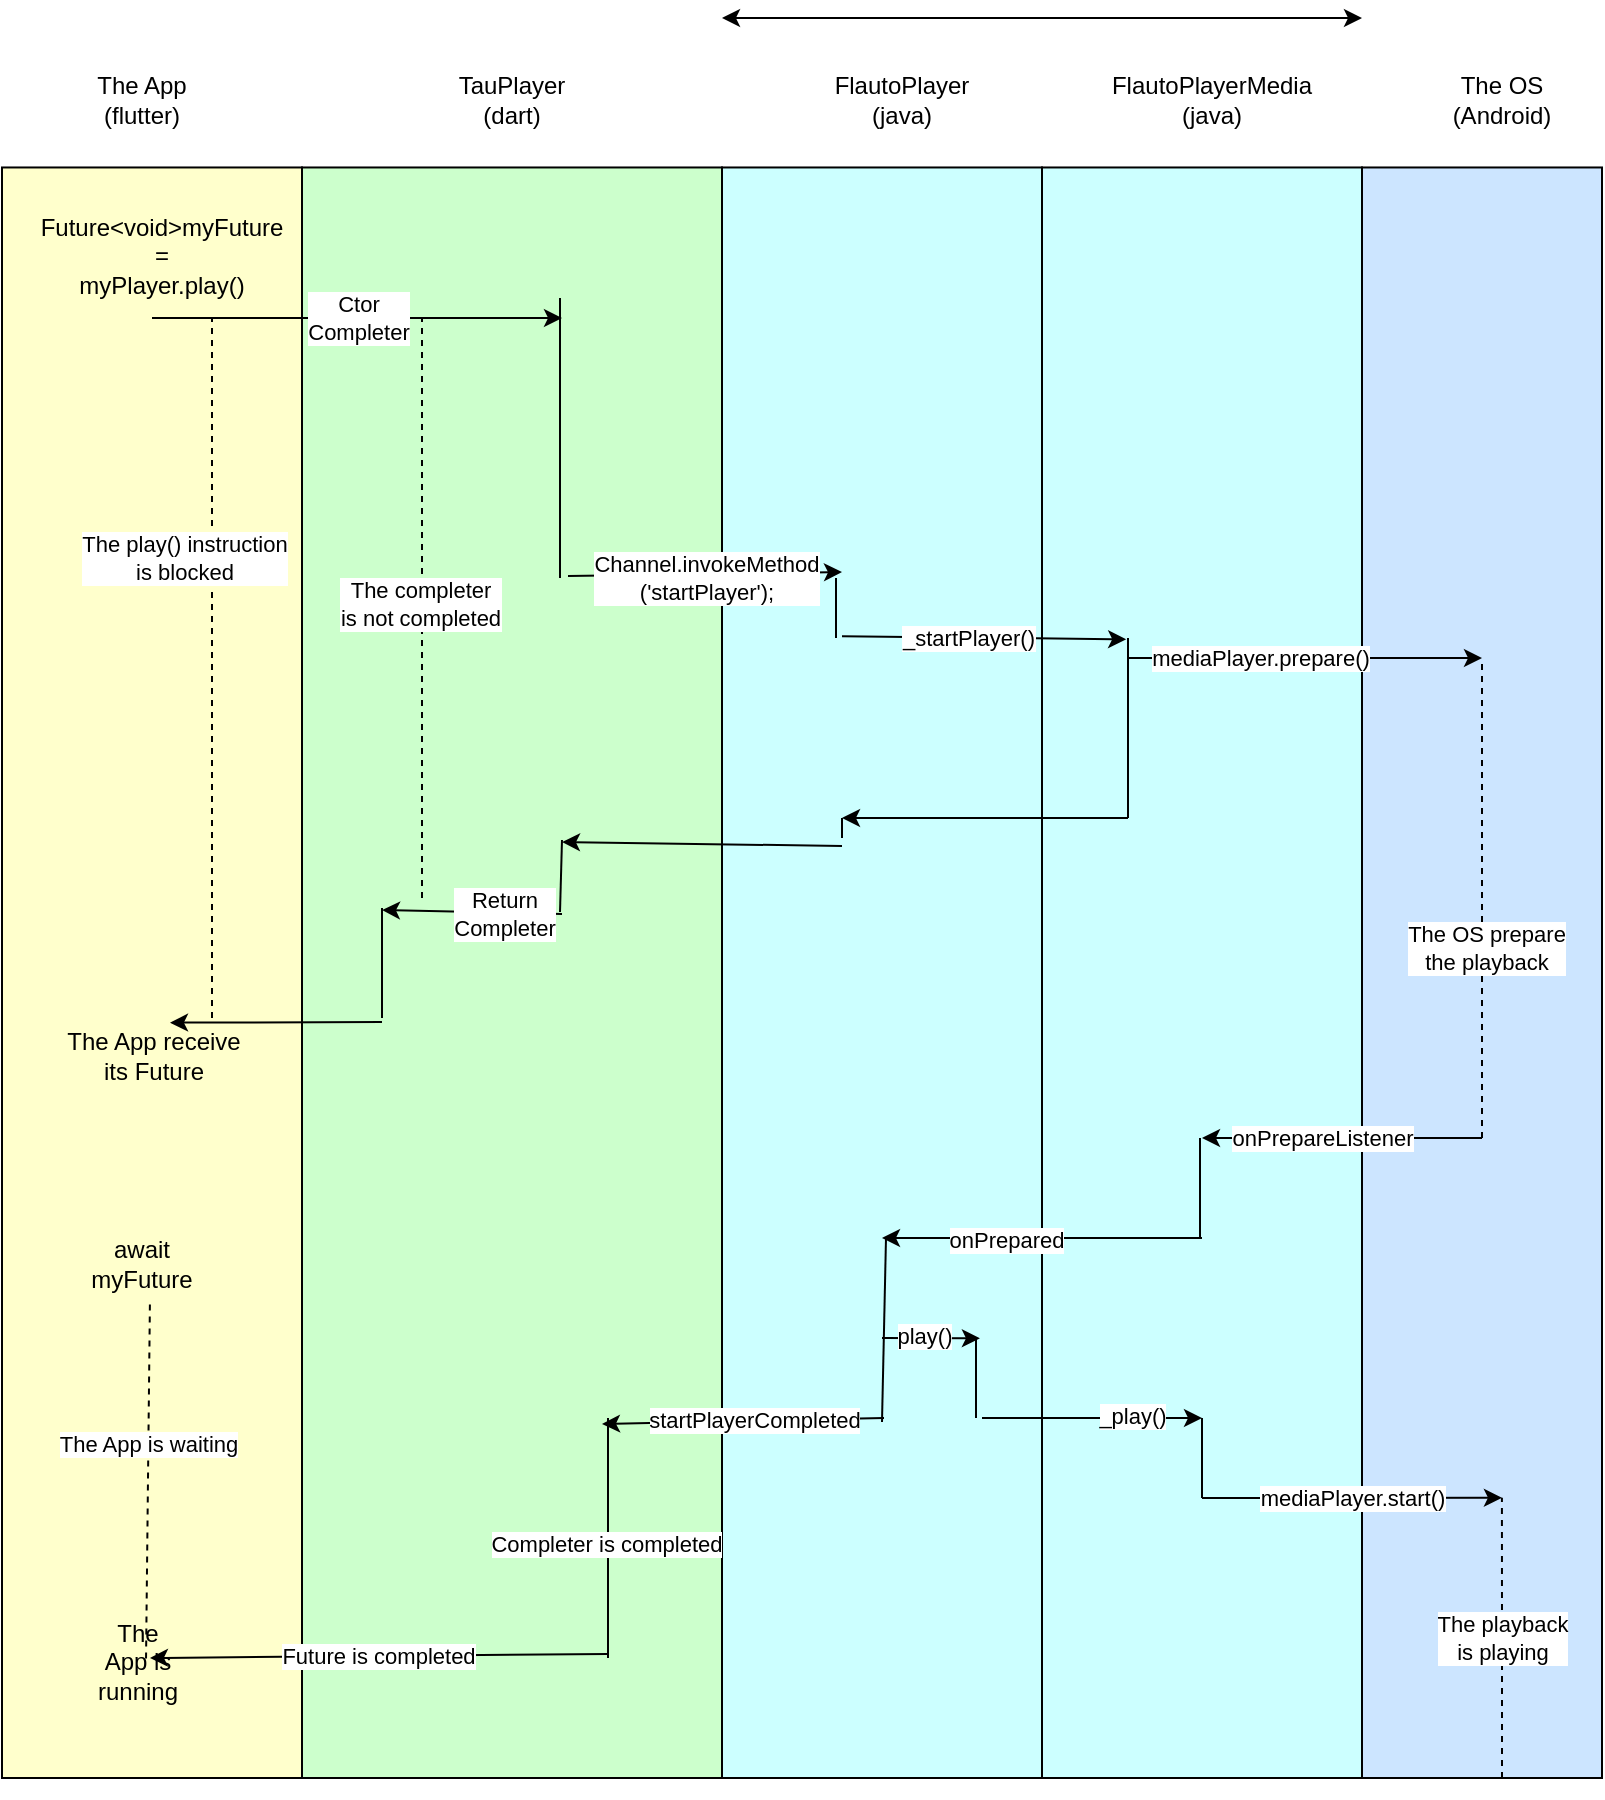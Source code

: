 <mxfile version="15.5.0" type="device"><diagram id="OBAHI4kOcM34vFx0v4EC" name="Page-1"><mxGraphModel dx="1865" dy="2022" grid="1" gridSize="10" guides="1" tooltips="1" connect="1" arrows="1" fold="1" page="1" pageScale="1" pageWidth="850" pageHeight="1100" math="0" shadow="0"><root><mxCell id="0"/><mxCell id="1" parent="0"/><mxCell id="2mOVr2MGVEIUar54A-Fp-11" value="" style="endArrow=classic;startArrow=classic;html=1;" parent="1" edge="1"><mxGeometry width="50" height="50" relative="1" as="geometry"><mxPoint x="400" y="-1060" as="sourcePoint"/><mxPoint x="720" y="-1060" as="targetPoint"/></mxGeometry></mxCell><mxCell id="2mOVr2MGVEIUar54A-Fp-28" value="" style="group" parent="1" vertex="1" connectable="0"><mxGeometry x="40" y="-1030" width="800" height="860" as="geometry"/></mxCell><mxCell id="2mOVr2MGVEIUar54A-Fp-24" value="" style="group" parent="2mOVr2MGVEIUar54A-Fp-28" vertex="1" connectable="0"><mxGeometry x="680" width="120" height="850" as="geometry"/></mxCell><mxCell id="2mOVr2MGVEIUar54A-Fp-7" value="" style="rounded=0;whiteSpace=wrap;html=1;fillColor=#CCE5FF;" parent="2mOVr2MGVEIUar54A-Fp-24" vertex="1"><mxGeometry y="44.737" width="120" height="805.263" as="geometry"/></mxCell><mxCell id="2mOVr2MGVEIUar54A-Fp-16" value="The OS&lt;br&gt;(Android)" style="text;html=1;strokeColor=none;fillColor=none;align=center;verticalAlign=middle;whiteSpace=wrap;rounded=0;" parent="2mOVr2MGVEIUar54A-Fp-24" vertex="1"><mxGeometry x="40" width="60" height="22.368" as="geometry"/></mxCell><mxCell id="2mOVr2MGVEIUar54A-Fp-20" value="" style="group" parent="2mOVr2MGVEIUar54A-Fp-28" vertex="1" connectable="0"><mxGeometry width="150" height="850" as="geometry"/></mxCell><mxCell id="2mOVr2MGVEIUar54A-Fp-2" value="" style="rounded=0;whiteSpace=wrap;html=1;fillColor=#FFFFCC;" parent="2mOVr2MGVEIUar54A-Fp-20" vertex="1"><mxGeometry y="44.737" width="150" height="805.263" as="geometry"/></mxCell><mxCell id="2mOVr2MGVEIUar54A-Fp-8" value="The App&lt;br&gt;(flutter)" style="text;html=1;strokeColor=none;fillColor=none;align=center;verticalAlign=middle;whiteSpace=wrap;rounded=0;" parent="2mOVr2MGVEIUar54A-Fp-20" vertex="1"><mxGeometry x="40" width="60" height="22.368" as="geometry"/></mxCell><mxCell id="2mOVr2MGVEIUar54A-Fp-17" value="Future&amp;lt;void&amp;gt;myFuture =&lt;br&gt;myPlayer.play()" style="text;html=1;strokeColor=none;fillColor=none;align=center;verticalAlign=middle;whiteSpace=wrap;rounded=0;" parent="2mOVr2MGVEIUar54A-Fp-20" vertex="1"><mxGeometry x="30" y="78.289" width="100" height="22.368" as="geometry"/></mxCell><mxCell id="2mOVr2MGVEIUar54A-Fp-35" value="The App receive its Future" style="text;html=1;strokeColor=none;fillColor=none;align=center;verticalAlign=middle;whiteSpace=wrap;rounded=0;" parent="2mOVr2MGVEIUar54A-Fp-20" vertex="1"><mxGeometry x="31" y="478.004" width="90" height="22.368" as="geometry"/></mxCell><mxCell id="2mOVr2MGVEIUar54A-Fp-71" value="await myFuture" style="text;html=1;strokeColor=none;fillColor=none;align=center;verticalAlign=middle;whiteSpace=wrap;rounded=0;" parent="2mOVr2MGVEIUar54A-Fp-20" vertex="1"><mxGeometry x="50" y="581.579" width="40" height="22.368" as="geometry"/></mxCell><mxCell id="2mOVr2MGVEIUar54A-Fp-75" value="" style="endArrow=none;dashed=1;html=1;exitX=0.493;exitY=0.706;exitDx=0;exitDy=0;exitPerimeter=0;" parent="2mOVr2MGVEIUar54A-Fp-20" source="2mOVr2MGVEIUar54A-Fp-2" edge="1"><mxGeometry width="50" height="50" relative="1" as="geometry"><mxPoint x="260" y="492.105" as="sourcePoint"/><mxPoint x="72" y="792" as="targetPoint"/></mxGeometry></mxCell><mxCell id="2mOVr2MGVEIUar54A-Fp-101" value="The App is waiting" style="edgeLabel;html=1;align=center;verticalAlign=middle;resizable=0;points=[];" parent="2mOVr2MGVEIUar54A-Fp-75" vertex="1" connectable="0"><mxGeometry x="-0.221" relative="1" as="geometry"><mxPoint as="offset"/></mxGeometry></mxCell><mxCell id="2mOVr2MGVEIUar54A-Fp-21" value="" style="group" parent="2mOVr2MGVEIUar54A-Fp-28" vertex="1" connectable="0"><mxGeometry x="150" width="210" height="850" as="geometry"/></mxCell><mxCell id="2mOVr2MGVEIUar54A-Fp-3" value="" style="rounded=0;whiteSpace=wrap;html=1;fillColor=#CCFFCC;" parent="2mOVr2MGVEIUar54A-Fp-21" vertex="1"><mxGeometry y="44.737" width="210" height="805.263" as="geometry"/></mxCell><mxCell id="2mOVr2MGVEIUar54A-Fp-9" value="TauPlayer&lt;br&gt;(dart)" style="text;html=1;strokeColor=none;fillColor=none;align=center;verticalAlign=middle;whiteSpace=wrap;rounded=0;" parent="2mOVr2MGVEIUar54A-Fp-21" vertex="1"><mxGeometry x="60" width="90" height="22.368" as="geometry"/></mxCell><mxCell id="2mOVr2MGVEIUar54A-Fp-22" value="" style="group" parent="2mOVr2MGVEIUar54A-Fp-28" vertex="1" connectable="0"><mxGeometry x="360" width="160" height="850" as="geometry"/></mxCell><mxCell id="2mOVr2MGVEIUar54A-Fp-4" value="" style="rounded=0;whiteSpace=wrap;html=1;fillColor=#CCFFFF;" parent="2mOVr2MGVEIUar54A-Fp-22" vertex="1"><mxGeometry y="44.737" width="160" height="805.263" as="geometry"/></mxCell><mxCell id="2mOVr2MGVEIUar54A-Fp-14" value="FlautoPlayer&lt;br&gt;(java)" style="text;html=1;strokeColor=none;fillColor=none;align=center;verticalAlign=middle;whiteSpace=wrap;rounded=0;" parent="2mOVr2MGVEIUar54A-Fp-22" vertex="1"><mxGeometry x="40" width="100" height="22.368" as="geometry"/></mxCell><mxCell id="2mOVr2MGVEIUar54A-Fp-87" value="" style="endArrow=none;html=1;" parent="2mOVr2MGVEIUar54A-Fp-22" edge="1"><mxGeometry width="50" height="50" relative="1" as="geometry"><mxPoint x="127" y="670" as="sourcePoint"/><mxPoint x="127" y="630" as="targetPoint"/></mxGeometry></mxCell><mxCell id="2mOVr2MGVEIUar54A-Fp-84" value="" style="endArrow=none;html=1;" parent="2mOVr2MGVEIUar54A-Fp-22" edge="1"><mxGeometry width="50" height="50" relative="1" as="geometry"><mxPoint x="82" y="580" as="sourcePoint"/><mxPoint x="80" y="672" as="targetPoint"/></mxGeometry></mxCell><mxCell id="2mOVr2MGVEIUar54A-Fp-23" value="" style="group" parent="2mOVr2MGVEIUar54A-Fp-28" vertex="1" connectable="0"><mxGeometry x="520" width="160" height="850" as="geometry"/></mxCell><mxCell id="2mOVr2MGVEIUar54A-Fp-6" value="" style="rounded=0;whiteSpace=wrap;html=1;fillColor=#CCFFFF;" parent="2mOVr2MGVEIUar54A-Fp-23" vertex="1"><mxGeometry y="44.737" width="160" height="805.263" as="geometry"/></mxCell><mxCell id="2mOVr2MGVEIUar54A-Fp-15" value="FlautoPlayerMedia&lt;br&gt;(java)" style="text;html=1;strokeColor=none;fillColor=none;align=center;verticalAlign=middle;whiteSpace=wrap;rounded=0;" parent="2mOVr2MGVEIUar54A-Fp-23" vertex="1"><mxGeometry x="40" width="90" height="22.368" as="geometry"/></mxCell><mxCell id="2mOVr2MGVEIUar54A-Fp-82" value="" style="endArrow=none;html=1;" parent="2mOVr2MGVEIUar54A-Fp-23" edge="1"><mxGeometry width="50" height="50" relative="1" as="geometry"><mxPoint x="79" y="580" as="sourcePoint"/><mxPoint x="79" y="530" as="targetPoint"/></mxGeometry></mxCell><mxCell id="2mOVr2MGVEIUar54A-Fp-99" value="" style="endArrow=none;html=1;" parent="2mOVr2MGVEIUar54A-Fp-23" edge="1"><mxGeometry width="50" height="50" relative="1" as="geometry"><mxPoint x="80" y="710" as="sourcePoint"/><mxPoint x="80" y="670" as="targetPoint"/></mxGeometry></mxCell><mxCell id="2mOVr2MGVEIUar54A-Fp-83" value="play()" style="endArrow=classic;html=1;entryX=0.806;entryY=0.727;entryDx=0;entryDy=0;entryPerimeter=0;" parent="2mOVr2MGVEIUar54A-Fp-28" edge="1" target="2mOVr2MGVEIUar54A-Fp-4"><mxGeometry x="-0.14" y="1" width="50" height="50" relative="1" as="geometry"><mxPoint x="440" y="630" as="sourcePoint"/><mxPoint x="489" y="690" as="targetPoint"/><mxPoint as="offset"/></mxGeometry></mxCell><mxCell id="2mOVr2MGVEIUar54A-Fp-76" value="" style="endArrow=classic;html=1;" parent="2mOVr2MGVEIUar54A-Fp-28" edge="1"><mxGeometry width="50" height="50" relative="1" as="geometry"><mxPoint x="303" y="788" as="sourcePoint"/><mxPoint x="74" y="790" as="targetPoint"/></mxGeometry></mxCell><mxCell id="2mOVr2MGVEIUar54A-Fp-77" value="Future is completed" style="edgeLabel;html=1;align=center;verticalAlign=middle;resizable=0;points=[];" parent="2mOVr2MGVEIUar54A-Fp-76" vertex="1" connectable="0"><mxGeometry x="0.006" relative="1" as="geometry"><mxPoint as="offset"/></mxGeometry></mxCell><mxCell id="2mOVr2MGVEIUar54A-Fp-97" value="mediaPlayer.start()" style="endArrow=classic;html=1;entryX=0.583;entryY=0.826;entryDx=0;entryDy=0;entryPerimeter=0;" parent="2mOVr2MGVEIUar54A-Fp-28" target="2mOVr2MGVEIUar54A-Fp-7" edge="1"><mxGeometry width="50" height="50" relative="1" as="geometry"><mxPoint x="600" y="710" as="sourcePoint"/><mxPoint x="550" y="500" as="targetPoint"/></mxGeometry></mxCell><mxCell id="2mOVr2MGVEIUar54A-Fp-51" value="" style="endArrow=classic;html=1;" parent="2mOVr2MGVEIUar54A-Fp-28" edge="1"><mxGeometry width="50" height="50" relative="1" as="geometry"><mxPoint x="283" y="249" as="sourcePoint"/><mxPoint x="420" y="247" as="targetPoint"/></mxGeometry></mxCell><mxCell id="2mOVr2MGVEIUar54A-Fp-54" value="Channel.invokeMethod&lt;br&gt;('startPlayer');" style="edgeLabel;html=1;align=center;verticalAlign=middle;resizable=0;points=[];" parent="2mOVr2MGVEIUar54A-Fp-51" vertex="1" connectable="0"><mxGeometry x="-0.325" y="-1" relative="1" as="geometry"><mxPoint x="23" as="offset"/></mxGeometry></mxCell><mxCell id="2mOVr2MGVEIUar54A-Fp-56" value="" style="endArrow=classic;html=1;entryX=0.263;entryY=0.293;entryDx=0;entryDy=0;entryPerimeter=0;exitX=0.375;exitY=0.291;exitDx=0;exitDy=0;exitPerimeter=0;" parent="2mOVr2MGVEIUar54A-Fp-28" source="2mOVr2MGVEIUar54A-Fp-4" target="2mOVr2MGVEIUar54A-Fp-6" edge="1"><mxGeometry width="50" height="50" relative="1" as="geometry"><mxPoint x="418" y="260" as="sourcePoint"/><mxPoint x="220" y="250" as="targetPoint"/></mxGeometry></mxCell><mxCell id="2mOVr2MGVEIUar54A-Fp-57" value="_startPlayer()" style="edgeLabel;html=1;align=center;verticalAlign=middle;resizable=0;points=[];" parent="2mOVr2MGVEIUar54A-Fp-56" vertex="1" connectable="0"><mxGeometry x="-0.117" relative="1" as="geometry"><mxPoint as="offset"/></mxGeometry></mxCell><mxCell id="2mOVr2MGVEIUar54A-Fp-85" value="" style="endArrow=classic;html=1;" parent="2mOVr2MGVEIUar54A-Fp-28" edge="1"><mxGeometry width="50" height="50" relative="1" as="geometry"><mxPoint x="600" y="580" as="sourcePoint"/><mxPoint x="440" y="580" as="targetPoint"/></mxGeometry></mxCell><mxCell id="2mOVr2MGVEIUar54A-Fp-86" value="onPrepared" style="edgeLabel;html=1;align=center;verticalAlign=middle;resizable=0;points=[];" parent="2mOVr2MGVEIUar54A-Fp-85" vertex="1" connectable="0"><mxGeometry x="0.234" y="1" relative="1" as="geometry"><mxPoint as="offset"/></mxGeometry></mxCell><mxCell id="2mOVr2MGVEIUar54A-Fp-88" value="" style="endArrow=classic;html=1;" parent="2mOVr2MGVEIUar54A-Fp-28" edge="1"><mxGeometry width="50" height="50" relative="1" as="geometry"><mxPoint x="441" y="670" as="sourcePoint"/><mxPoint x="300" y="673" as="targetPoint"/></mxGeometry></mxCell><mxCell id="2mOVr2MGVEIUar54A-Fp-89" value="startPlayerCompleted" style="edgeLabel;html=1;align=center;verticalAlign=middle;resizable=0;points=[];" parent="2mOVr2MGVEIUar54A-Fp-88" vertex="1" connectable="0"><mxGeometry x="-0.079" y="-1" relative="1" as="geometry"><mxPoint as="offset"/></mxGeometry></mxCell><mxCell id="2mOVr2MGVEIUar54A-Fp-34" value="" style="endArrow=classic;html=1;entryX=0.56;entryY=0.531;entryDx=0;entryDy=0;entryPerimeter=0;" parent="2mOVr2MGVEIUar54A-Fp-28" target="2mOVr2MGVEIUar54A-Fp-2" edge="1"><mxGeometry width="50" height="50" relative="1" as="geometry"><mxPoint x="190" y="472" as="sourcePoint"/><mxPoint x="680" y="380" as="targetPoint"/></mxGeometry></mxCell><mxCell id="2mOVr2MGVEIUar54A-Fp-37" value="Ctor &lt;br&gt;Completer" style="endArrow=classic;html=1;" parent="2mOVr2MGVEIUar54A-Fp-28" edge="1"><mxGeometry width="50" height="50" relative="1" as="geometry"><mxPoint x="75" y="120" as="sourcePoint"/><mxPoint x="280" y="120" as="targetPoint"/></mxGeometry></mxCell><mxCell id="2mOVr2MGVEIUar54A-Fp-92" value="" style="endArrow=classic;html=1;" parent="2mOVr2MGVEIUar54A-Fp-28" edge="1"><mxGeometry width="50" height="50" relative="1" as="geometry"><mxPoint x="490" y="670" as="sourcePoint"/><mxPoint x="600" y="670" as="targetPoint"/></mxGeometry></mxCell><mxCell id="2mOVr2MGVEIUar54A-Fp-96" value="_play()" style="edgeLabel;html=1;align=center;verticalAlign=middle;resizable=0;points=[];" parent="2mOVr2MGVEIUar54A-Fp-92" vertex="1" connectable="0"><mxGeometry x="0.099" y="1" relative="1" as="geometry"><mxPoint x="14" as="offset"/></mxGeometry></mxCell><mxCell id="2mOVr2MGVEIUar54A-Fp-100" value="The playback&lt;br&gt;is playing" style="endArrow=none;dashed=1;html=1;entryX=0.583;entryY=0.826;entryDx=0;entryDy=0;entryPerimeter=0;elbow=horizontal;" parent="2mOVr2MGVEIUar54A-Fp-28" target="2mOVr2MGVEIUar54A-Fp-7" edge="1"><mxGeometry width="50" height="50" relative="1" as="geometry"><mxPoint x="750" y="850" as="sourcePoint"/><mxPoint x="570" y="650" as="targetPoint"/><Array as="points"><mxPoint x="750" y="780"/></Array></mxGeometry></mxCell><mxCell id="2mOVr2MGVEIUar54A-Fp-43" value="" style="endArrow=classic;html=1;" parent="1" edge="1"><mxGeometry width="50" height="50" relative="1" as="geometry"><mxPoint x="320" y="-612" as="sourcePoint"/><mxPoint x="230" y="-614" as="targetPoint"/></mxGeometry></mxCell><mxCell id="2mOVr2MGVEIUar54A-Fp-44" value="Return&lt;br&gt;Completer" style="edgeLabel;html=1;align=center;verticalAlign=middle;resizable=0;points=[];" parent="2mOVr2MGVEIUar54A-Fp-43" vertex="1" connectable="0"><mxGeometry x="-0.346" relative="1" as="geometry"><mxPoint as="offset"/></mxGeometry></mxCell><mxCell id="2mOVr2MGVEIUar54A-Fp-49" value="" style="endArrow=none;html=1;" parent="1" edge="1"><mxGeometry width="50" height="50" relative="1" as="geometry"><mxPoint x="230" y="-615" as="sourcePoint"/><mxPoint x="230" y="-560" as="targetPoint"/></mxGeometry></mxCell><mxCell id="2mOVr2MGVEIUar54A-Fp-53" value="" style="endArrow=none;html=1;" parent="1" edge="1"><mxGeometry width="50" height="50" relative="1" as="geometry"><mxPoint x="319" y="-780" as="sourcePoint"/><mxPoint x="319" y="-920" as="targetPoint"/></mxGeometry></mxCell><mxCell id="2mOVr2MGVEIUar54A-Fp-55" value="" style="endArrow=none;html=1;" parent="1" edge="1"><mxGeometry width="50" height="50" relative="1" as="geometry"><mxPoint x="457" y="-750" as="sourcePoint"/><mxPoint x="457" y="-780" as="targetPoint"/></mxGeometry></mxCell><mxCell id="2mOVr2MGVEIUar54A-Fp-59" value="" style="endArrow=classic;html=1;" parent="1" edge="1"><mxGeometry width="50" height="50" relative="1" as="geometry"><mxPoint x="603" y="-740" as="sourcePoint"/><mxPoint x="780" y="-740" as="targetPoint"/><Array as="points"><mxPoint x="680" y="-740"/></Array></mxGeometry></mxCell><mxCell id="2mOVr2MGVEIUar54A-Fp-60" value="mediaPlayer.prepare()" style="edgeLabel;html=1;align=center;verticalAlign=middle;resizable=0;points=[];" parent="2mOVr2MGVEIUar54A-Fp-59" vertex="1" connectable="0"><mxGeometry x="-0.259" relative="1" as="geometry"><mxPoint as="offset"/></mxGeometry></mxCell><mxCell id="2mOVr2MGVEIUar54A-Fp-62" value="" style="endArrow=none;html=1;" parent="1" edge="1"><mxGeometry width="50" height="50" relative="1" as="geometry"><mxPoint x="603" y="-660" as="sourcePoint"/><mxPoint x="603" y="-750" as="targetPoint"/></mxGeometry></mxCell><mxCell id="2mOVr2MGVEIUar54A-Fp-63" value="" style="endArrow=classic;html=1;" parent="1" edge="1"><mxGeometry width="50" height="50" relative="1" as="geometry"><mxPoint x="603" y="-660" as="sourcePoint"/><mxPoint x="460" y="-660" as="targetPoint"/></mxGeometry></mxCell><mxCell id="2mOVr2MGVEIUar54A-Fp-64" value="" style="endArrow=classic;html=1;" parent="1" edge="1"><mxGeometry width="50" height="50" relative="1" as="geometry"><mxPoint x="460" y="-646" as="sourcePoint"/><mxPoint x="320" y="-648" as="targetPoint"/></mxGeometry></mxCell><mxCell id="2mOVr2MGVEIUar54A-Fp-65" value="" style="endArrow=none;html=1;" parent="1" edge="1"><mxGeometry width="50" height="50" relative="1" as="geometry"><mxPoint x="319" y="-613" as="sourcePoint"/><mxPoint x="320" y="-649" as="targetPoint"/></mxGeometry></mxCell><mxCell id="2mOVr2MGVEIUar54A-Fp-67" value="" style="endArrow=none;dashed=1;html=1;" parent="1" edge="1"><mxGeometry width="50" height="50" relative="1" as="geometry"><mxPoint x="250" y="-620" as="sourcePoint"/><mxPoint x="250" y="-910" as="targetPoint"/></mxGeometry></mxCell><mxCell id="2mOVr2MGVEIUar54A-Fp-68" value="The completer&lt;br&gt;is not completed" style="edgeLabel;html=1;align=center;verticalAlign=middle;resizable=0;points=[];" parent="2mOVr2MGVEIUar54A-Fp-67" vertex="1" connectable="0"><mxGeometry x="0.013" y="1" relative="1" as="geometry"><mxPoint as="offset"/></mxGeometry></mxCell><mxCell id="2mOVr2MGVEIUar54A-Fp-69" value="" style="endArrow=none;dashed=1;html=1;" parent="1" edge="1"><mxGeometry width="50" height="50" relative="1" as="geometry"><mxPoint x="145" y="-560" as="sourcePoint"/><mxPoint x="145" y="-910" as="targetPoint"/></mxGeometry></mxCell><mxCell id="2mOVr2MGVEIUar54A-Fp-70" value="The play() instruction&lt;br&gt;is blocked" style="edgeLabel;html=1;align=center;verticalAlign=middle;resizable=0;points=[];" parent="2mOVr2MGVEIUar54A-Fp-69" vertex="1" connectable="0"><mxGeometry x="0.317" y="1" relative="1" as="geometry"><mxPoint x="-13" as="offset"/></mxGeometry></mxCell><mxCell id="2mOVr2MGVEIUar54A-Fp-78" value="" style="endArrow=none;dashed=1;html=1;" parent="1" edge="1"><mxGeometry width="50" height="50" relative="1" as="geometry"><mxPoint x="780" y="-500" as="sourcePoint"/><mxPoint x="780" y="-738" as="targetPoint"/></mxGeometry></mxCell><mxCell id="2mOVr2MGVEIUar54A-Fp-79" value="The OS prepare&lt;br&gt;the playback" style="edgeLabel;html=1;align=center;verticalAlign=middle;resizable=0;points=[];" parent="2mOVr2MGVEIUar54A-Fp-78" vertex="1" connectable="0"><mxGeometry x="-0.2" y="-2" relative="1" as="geometry"><mxPoint as="offset"/></mxGeometry></mxCell><mxCell id="2mOVr2MGVEIUar54A-Fp-80" value="" style="endArrow=classic;html=1;" parent="1" edge="1"><mxGeometry width="50" height="50" relative="1" as="geometry"><mxPoint x="780" y="-500" as="sourcePoint"/><mxPoint x="640" y="-500" as="targetPoint"/></mxGeometry></mxCell><mxCell id="2mOVr2MGVEIUar54A-Fp-81" value="onPrepareListener" style="edgeLabel;html=1;align=center;verticalAlign=middle;resizable=0;points=[];" parent="2mOVr2MGVEIUar54A-Fp-80" vertex="1" connectable="0"><mxGeometry x="0.153" relative="1" as="geometry"><mxPoint as="offset"/></mxGeometry></mxCell><mxCell id="2mOVr2MGVEIUar54A-Fp-90" value="" style="endArrow=none;html=1;" parent="1" edge="1"><mxGeometry width="50" height="50" relative="1" as="geometry"><mxPoint x="343" y="-360" as="sourcePoint"/><mxPoint x="343" y="-240" as="targetPoint"/></mxGeometry></mxCell><mxCell id="2mOVr2MGVEIUar54A-Fp-91" value="Completer is completed" style="edgeLabel;html=1;align=center;verticalAlign=middle;resizable=0;points=[];" parent="2mOVr2MGVEIUar54A-Fp-90" vertex="1" connectable="0"><mxGeometry x="0.05" y="-1" relative="1" as="geometry"><mxPoint as="offset"/></mxGeometry></mxCell><mxCell id="2mOVr2MGVEIUar54A-Fp-103" value="The App is running" style="text;html=1;strokeColor=none;fillColor=none;align=center;verticalAlign=middle;whiteSpace=wrap;rounded=0;" parent="1" vertex="1"><mxGeometry x="88" y="-248" width="40" height="20" as="geometry"/></mxCell><mxCell id="5tasLRI4ja3X9VvtFdRK-3" value="" style="endArrow=none;html=1;" edge="1" parent="1"><mxGeometry width="50" height="50" relative="1" as="geometry"><mxPoint x="460" y="-650" as="sourcePoint"/><mxPoint x="460" y="-660" as="targetPoint"/></mxGeometry></mxCell></root></mxGraphModel></diagram></mxfile>
